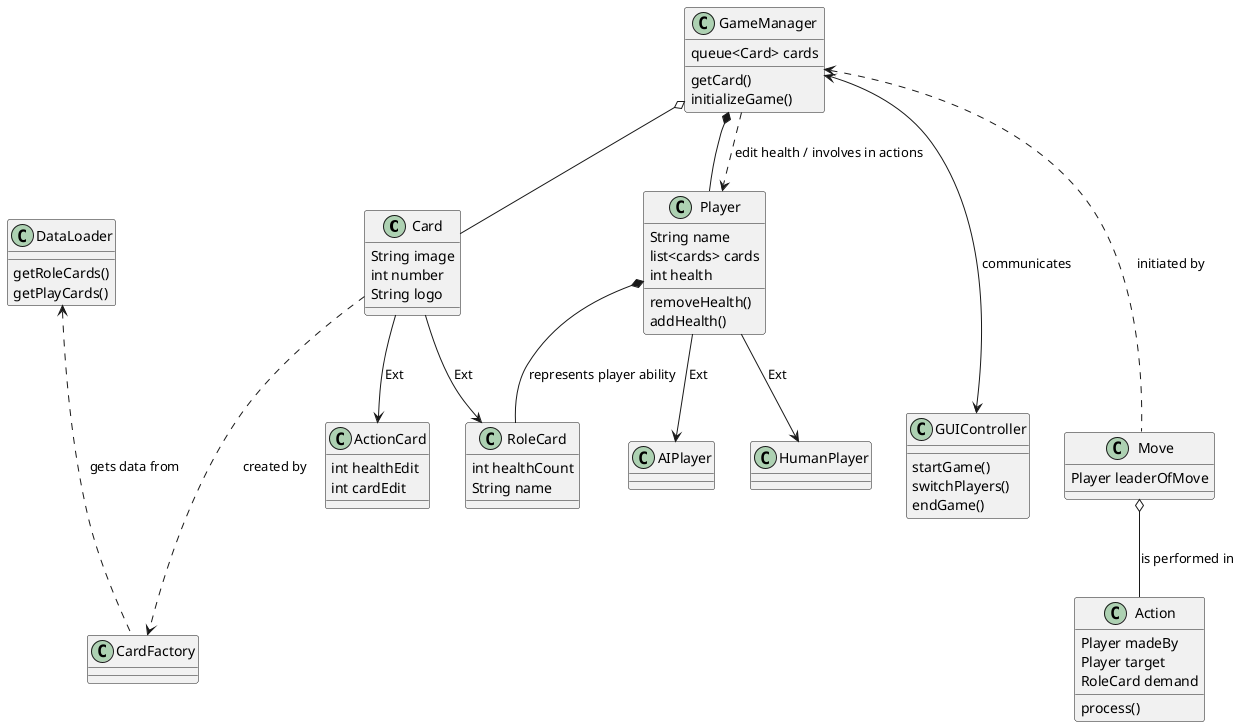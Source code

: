 @startuml

class Card{
    String image
    int number
    String logo

}

class CardFactory{

}

class DataLoader{
    getRoleCards()
    getPlayCards()
}

class RoleCard{
    int healthCount
    String name
}

class ActionCard{
    int healthEdit
    int cardEdit
}

Card --> RoleCard : Ext
Card --> ActionCard : Ext


class Player{
    String name
    list<cards> cards
    int health
    removeHealth()
    addHealth()
}

class AIPlayer{

}

class HumanPlayer{

}

Player --> AIPlayer : Ext
Player --> HumanPlayer : Ext

class GameManager{
    queue<Card> cards
    getCard()
    initializeGame()
}

class GUIController{
    startGame()
    switchPlayers()
    endGame()

}

GameManager o-- Card
GameManager *-- Player

Card ...> CardFactory : created by
DataLoader <... CardFactory : gets data from
Player *-- RoleCard : represents player ability
GameManager <---> GUIController : communicates


class Move{
    Player leaderOfMove

}

class Action {
    Player madeBy
    Player target
    RoleCard demand
    process()
}

Move o-- Action : is performed in
GameManager <... Move : initiated by
GameManager ..> Player : edit health / involves in actions

@enduml